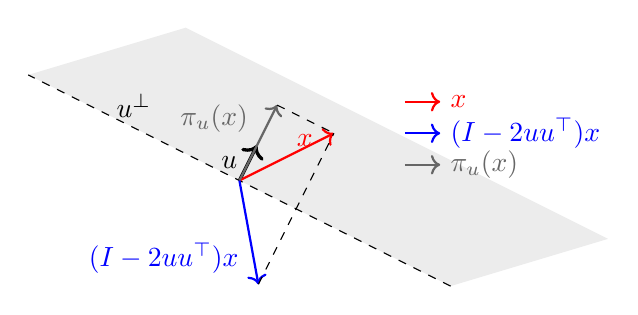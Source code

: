 \begin{tikzpicture}
    % coordinates (example values)
    \coordinate (O) at (0,0);
    \coordinate (u) at (0.447,0.894);
    \coordinate (x) at (1.200,0.600);
    \coordinate (proj) at (0.479,0.958);
    \coordinate (xp) at (0.241,-1.318);

    % perpendicular direction for the hyperplane (rotate u by 90 deg)
    \coordinate (d) at (-0.894,0.447);

    % shaded hyperplane band (parallelogram centered at origin)
    \fill[gray!15] ($(O)!-3!(d)$) -- ($(O)!3!(d)$) -- ($(O)!3!(d)+(2,0.6)$) -- ($(O)!-3!(d)+(2,0.6)$) -- cycle;

    % hyperplane line
    \draw[dashed] ($(O)!-3!(d)$) -- ($(O)!3!(d)$) node[near end,above] {$u^\perp$};

    % u (scaled for display)
    \draw[->,very thick] (O) -- ($(O)!0.5!(u)$) node[midway,left] {$u$};

    % x and its decomposition
    \draw[->,thick,red] (O) -- (x) node[midway,above right] {$x$};
    \draw[->,thick, gray!80!black] (O) -- (proj) node[midway,above left] {$\pi_u(x)$};
    \draw[dashed] (proj) -- (x);

    % reflected vector
    \draw[->,thick,blue] (O) -- (xp) node[midway,below left] {$(I-2uu^\top)x$};
    \draw[dashed] (xp) -- ($(u)!1!(x)$);

    % legend
    \begin{scope}[shift={(2.1,1.0)}]
        \draw[->,thick,red] (0,0) -- (0.45,0) node[right] {$x$};
        \draw[->,thick,blue] (0,-0.4) -- (0.45,-0.4) node[right] {$(I-2uu^\top)x$};
        \draw[->,thick,gray!80!black] (0,-0.8) -- (0.45,-0.8) node[right] {$\pi_u(x)$};
    \end{scope}
\end{tikzpicture}

